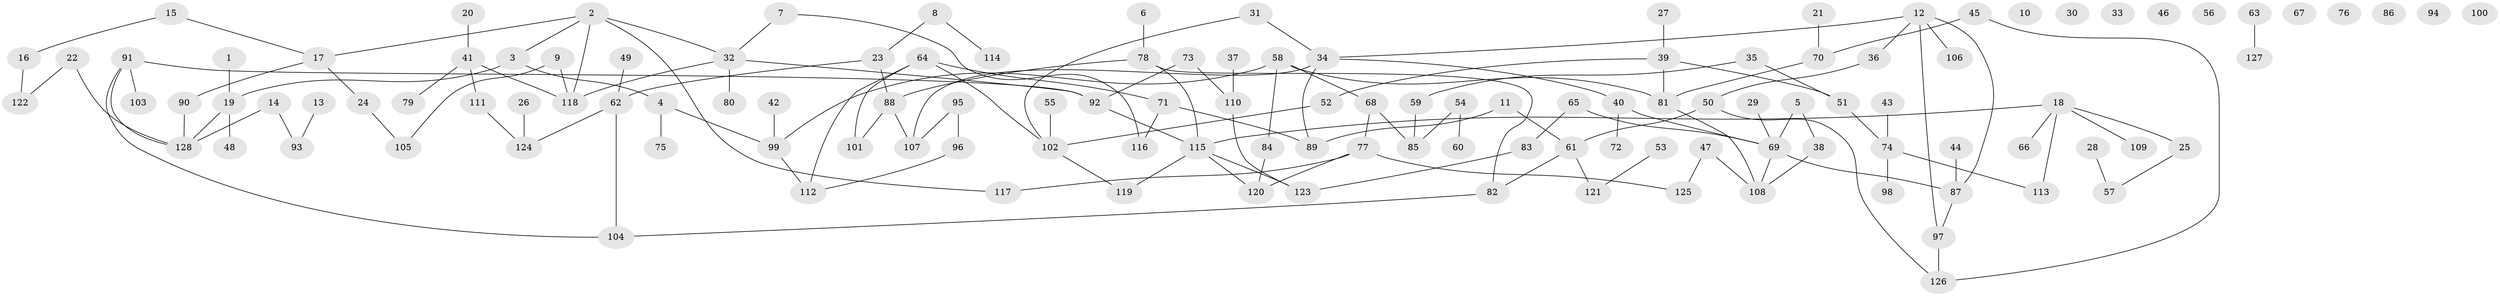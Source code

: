 // Generated by graph-tools (version 1.1) at 2025/00/03/09/25 03:00:51]
// undirected, 128 vertices, 147 edges
graph export_dot {
graph [start="1"]
  node [color=gray90,style=filled];
  1;
  2;
  3;
  4;
  5;
  6;
  7;
  8;
  9;
  10;
  11;
  12;
  13;
  14;
  15;
  16;
  17;
  18;
  19;
  20;
  21;
  22;
  23;
  24;
  25;
  26;
  27;
  28;
  29;
  30;
  31;
  32;
  33;
  34;
  35;
  36;
  37;
  38;
  39;
  40;
  41;
  42;
  43;
  44;
  45;
  46;
  47;
  48;
  49;
  50;
  51;
  52;
  53;
  54;
  55;
  56;
  57;
  58;
  59;
  60;
  61;
  62;
  63;
  64;
  65;
  66;
  67;
  68;
  69;
  70;
  71;
  72;
  73;
  74;
  75;
  76;
  77;
  78;
  79;
  80;
  81;
  82;
  83;
  84;
  85;
  86;
  87;
  88;
  89;
  90;
  91;
  92;
  93;
  94;
  95;
  96;
  97;
  98;
  99;
  100;
  101;
  102;
  103;
  104;
  105;
  106;
  107;
  108;
  109;
  110;
  111;
  112;
  113;
  114;
  115;
  116;
  117;
  118;
  119;
  120;
  121;
  122;
  123;
  124;
  125;
  126;
  127;
  128;
  1 -- 19;
  2 -- 3;
  2 -- 17;
  2 -- 32;
  2 -- 117;
  2 -- 118;
  3 -- 4;
  3 -- 19;
  4 -- 75;
  4 -- 99;
  5 -- 38;
  5 -- 69;
  6 -- 78;
  7 -- 32;
  7 -- 116;
  8 -- 23;
  8 -- 114;
  9 -- 105;
  9 -- 118;
  11 -- 61;
  11 -- 89;
  12 -- 34;
  12 -- 36;
  12 -- 87;
  12 -- 97;
  12 -- 106;
  13 -- 93;
  14 -- 93;
  14 -- 128;
  15 -- 16;
  15 -- 17;
  16 -- 122;
  17 -- 24;
  17 -- 90;
  18 -- 25;
  18 -- 66;
  18 -- 109;
  18 -- 113;
  18 -- 115;
  19 -- 48;
  19 -- 128;
  20 -- 41;
  21 -- 70;
  22 -- 122;
  22 -- 128;
  23 -- 62;
  23 -- 88;
  24 -- 105;
  25 -- 57;
  26 -- 124;
  27 -- 39;
  28 -- 57;
  29 -- 69;
  31 -- 34;
  31 -- 102;
  32 -- 80;
  32 -- 92;
  32 -- 118;
  34 -- 40;
  34 -- 89;
  34 -- 107;
  35 -- 51;
  35 -- 59;
  36 -- 50;
  37 -- 110;
  38 -- 108;
  39 -- 51;
  39 -- 52;
  39 -- 81;
  40 -- 69;
  40 -- 72;
  41 -- 79;
  41 -- 111;
  41 -- 118;
  42 -- 99;
  43 -- 74;
  44 -- 87;
  45 -- 70;
  45 -- 126;
  47 -- 108;
  47 -- 125;
  49 -- 62;
  50 -- 61;
  50 -- 126;
  51 -- 74;
  52 -- 102;
  53 -- 121;
  54 -- 60;
  54 -- 85;
  55 -- 102;
  58 -- 68;
  58 -- 81;
  58 -- 84;
  58 -- 99;
  59 -- 85;
  61 -- 82;
  61 -- 121;
  62 -- 104;
  62 -- 124;
  63 -- 127;
  64 -- 71;
  64 -- 101;
  64 -- 102;
  64 -- 112;
  65 -- 69;
  65 -- 83;
  68 -- 77;
  68 -- 85;
  69 -- 87;
  69 -- 108;
  70 -- 81;
  71 -- 89;
  71 -- 116;
  73 -- 92;
  73 -- 110;
  74 -- 98;
  74 -- 113;
  77 -- 117;
  77 -- 120;
  77 -- 125;
  78 -- 82;
  78 -- 88;
  78 -- 115;
  81 -- 108;
  82 -- 104;
  83 -- 123;
  84 -- 120;
  87 -- 97;
  88 -- 101;
  88 -- 107;
  90 -- 128;
  91 -- 92;
  91 -- 103;
  91 -- 104;
  91 -- 128;
  92 -- 115;
  95 -- 96;
  95 -- 107;
  96 -- 112;
  97 -- 126;
  99 -- 112;
  102 -- 119;
  110 -- 123;
  111 -- 124;
  115 -- 119;
  115 -- 120;
  115 -- 123;
}
